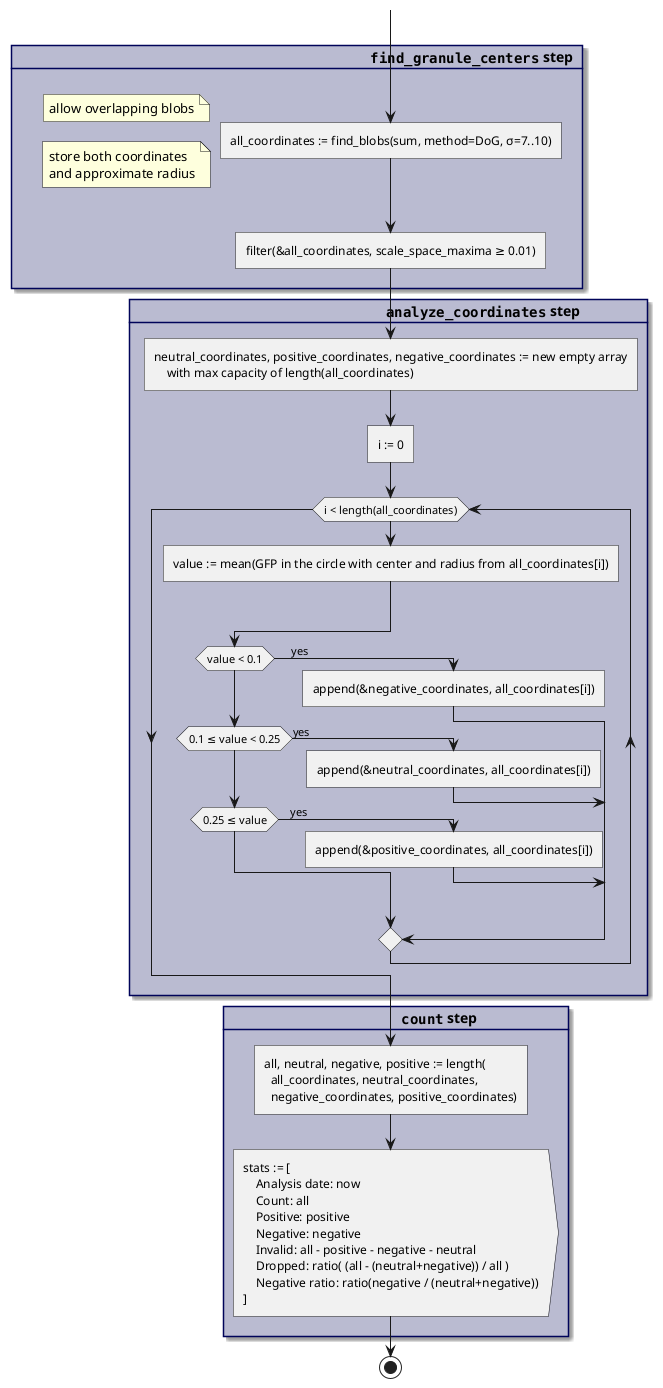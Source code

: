 @startuml
'!include https://raw.githubusercontent.com/ptrkcsk/one-dark-plantuml-theme/v1.0.0/theme.puml
'!theme black-knight
'!include theme-light.puml

skinparam card {
    BackgroundColor #babbd1
    FontStyle bold
    BorderColor #000359
    Shadowing true
}

!pragma useVerticalIf on

label sp

card "\t\t\t\t\t\t\t\t\t\t\t\t""find_granule_centers"" step" {
:all_coordinates := find_blobs(sum, method=DoG, σ=7..10)]
note: allow overlapping blobs
note: store both coordinates\nand approximate radius
:filter(&all_coordinates, scale_space_maxima ≥ 0.01)]
}

card "\t\t\t\t\t\t    ""analyze_coordinates"" step" {
:neutral_coordinates, positive_coordinates, negative_coordinates := new empty array
    with max capacity of length(all_coordinates)]
:i := 0]
while (i < length(all_coordinates))
:value := mean(GFP in the circle with center and radius from all_coordinates[i])]
if (value < 0.1) is (      yes) then
:append(&negative_coordinates, all_coordinates[i])]
elseif (0.1 ≤ value < 0.25) then (yes)
:append(&neutral_coordinates, all_coordinates[i])]
elseif (0.25 ≤ value) then (    yes)
:append(&positive_coordinates, all_coordinates[i])]
endif
end while
}

card "\t\t\t""count"" step" {
:all, neutral, negative, positive := length(
  all_coordinates, neutral_coordinates,
  negative_coordinates, positive_coordinates)]
skinparam defaultTextAlignment left
:stats := [
    Analysis date: now
    Count: all
    Positive: positive
    Negative: negative
    Invalid: all - positive - negative - neutral
    Dropped: ratio( (all - (neutral+negative)) / all )
    Negative ratio: ratio(negative / (neutral+negative))
] >
}

stop
@enduml